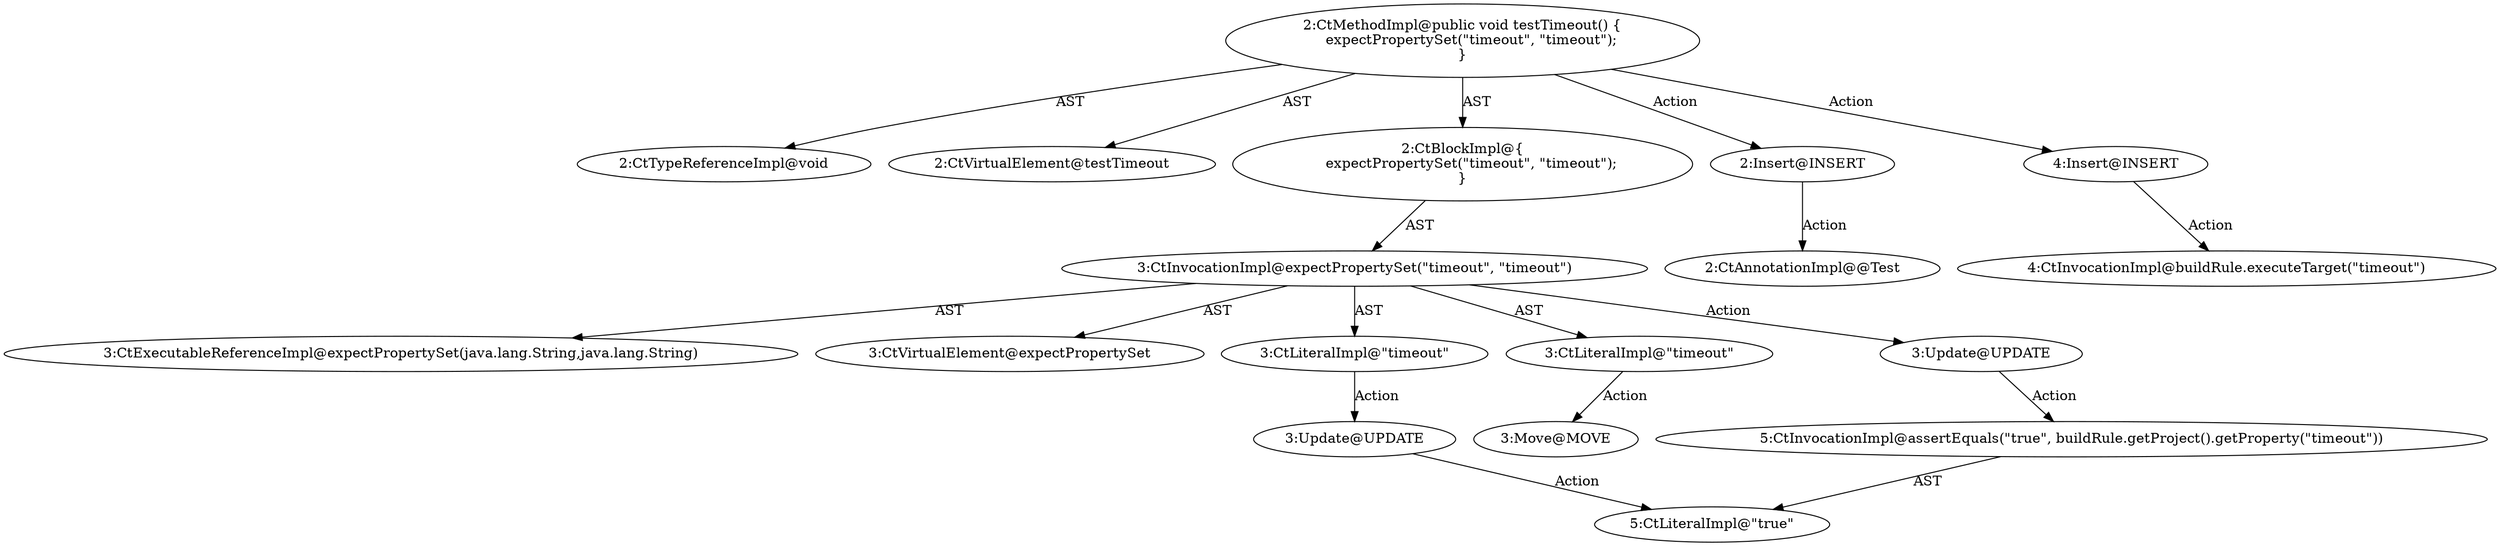 digraph "testTimeout#?" {
0 [label="2:CtTypeReferenceImpl@void" shape=ellipse]
1 [label="2:CtVirtualElement@testTimeout" shape=ellipse]
2 [label="3:CtExecutableReferenceImpl@expectPropertySet(java.lang.String,java.lang.String)" shape=ellipse]
3 [label="3:CtVirtualElement@expectPropertySet" shape=ellipse]
4 [label="3:CtLiteralImpl@\"timeout\"" shape=ellipse]
5 [label="3:CtLiteralImpl@\"timeout\"" shape=ellipse]
6 [label="3:CtInvocationImpl@expectPropertySet(\"timeout\", \"timeout\")" shape=ellipse]
7 [label="2:CtBlockImpl@\{
    expectPropertySet(\"timeout\", \"timeout\");
\}" shape=ellipse]
8 [label="2:CtMethodImpl@public void testTimeout() \{
    expectPropertySet(\"timeout\", \"timeout\");
\}" shape=ellipse]
9 [label="3:Update@UPDATE" shape=ellipse]
10 [label="5:CtInvocationImpl@assertEquals(\"true\", buildRule.getProject().getProperty(\"timeout\"))" shape=ellipse]
11 [label="3:Update@UPDATE" shape=ellipse]
12 [label="5:CtLiteralImpl@\"true\"" shape=ellipse]
13 [label="2:Insert@INSERT" shape=ellipse]
14 [label="2:CtAnnotationImpl@@Test" shape=ellipse]
15 [label="4:Insert@INSERT" shape=ellipse]
16 [label="4:CtInvocationImpl@buildRule.executeTarget(\"timeout\")" shape=ellipse]
17 [label="3:Move@MOVE" shape=ellipse]
4 -> 11 [label="Action"];
5 -> 17 [label="Action"];
6 -> 3 [label="AST"];
6 -> 2 [label="AST"];
6 -> 4 [label="AST"];
6 -> 5 [label="AST"];
6 -> 9 [label="Action"];
7 -> 6 [label="AST"];
8 -> 1 [label="AST"];
8 -> 0 [label="AST"];
8 -> 7 [label="AST"];
8 -> 13 [label="Action"];
8 -> 15 [label="Action"];
9 -> 10 [label="Action"];
10 -> 12 [label="AST"];
11 -> 12 [label="Action"];
13 -> 14 [label="Action"];
15 -> 16 [label="Action"];
}